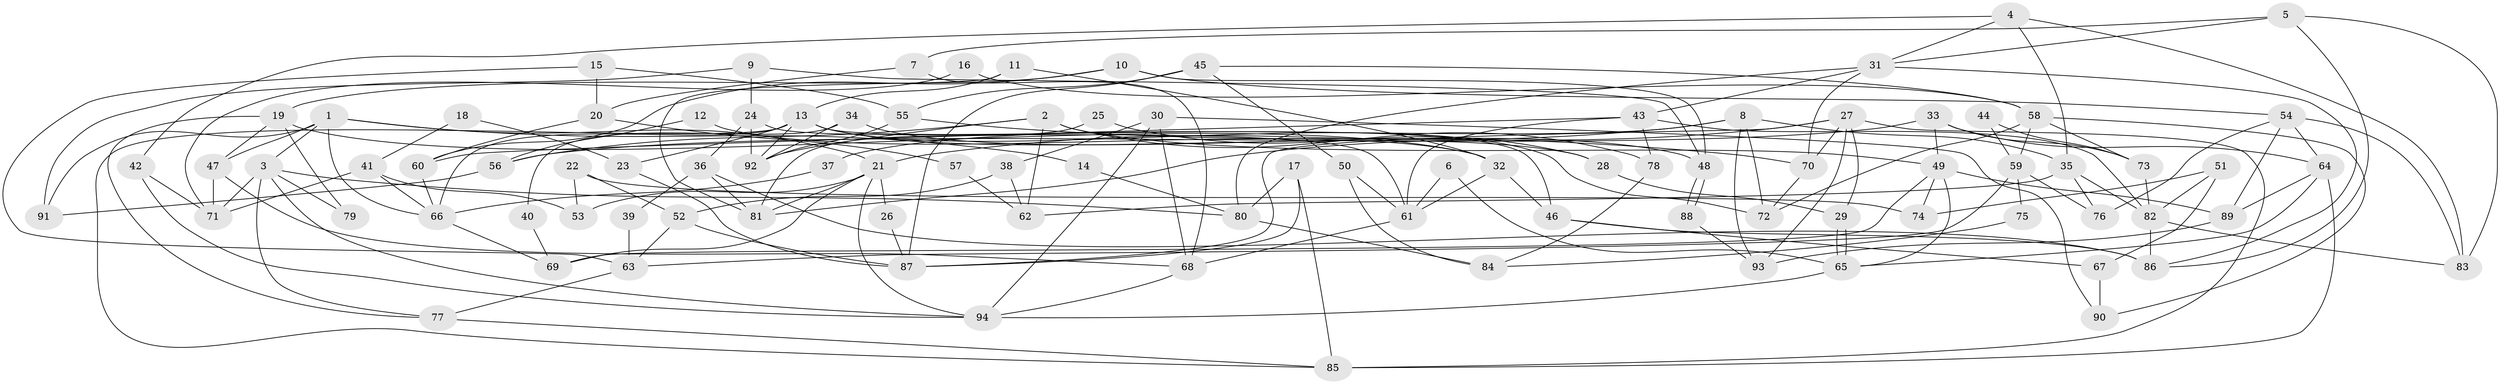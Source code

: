 // Generated by graph-tools (version 1.1) at 2025/11/02/27/25 16:11:24]
// undirected, 94 vertices, 188 edges
graph export_dot {
graph [start="1"]
  node [color=gray90,style=filled];
  1;
  2;
  3;
  4;
  5;
  6;
  7;
  8;
  9;
  10;
  11;
  12;
  13;
  14;
  15;
  16;
  17;
  18;
  19;
  20;
  21;
  22;
  23;
  24;
  25;
  26;
  27;
  28;
  29;
  30;
  31;
  32;
  33;
  34;
  35;
  36;
  37;
  38;
  39;
  40;
  41;
  42;
  43;
  44;
  45;
  46;
  47;
  48;
  49;
  50;
  51;
  52;
  53;
  54;
  55;
  56;
  57;
  58;
  59;
  60;
  61;
  62;
  63;
  64;
  65;
  66;
  67;
  68;
  69;
  70;
  71;
  72;
  73;
  74;
  75;
  76;
  77;
  78;
  79;
  80;
  81;
  82;
  83;
  84;
  85;
  86;
  87;
  88;
  89;
  90;
  91;
  92;
  93;
  94;
  1 -- 21;
  1 -- 66;
  1 -- 3;
  1 -- 14;
  1 -- 47;
  1 -- 91;
  2 -- 62;
  2 -- 78;
  2 -- 49;
  2 -- 56;
  2 -- 92;
  3 -- 71;
  3 -- 77;
  3 -- 79;
  3 -- 80;
  3 -- 94;
  4 -- 83;
  4 -- 35;
  4 -- 31;
  4 -- 42;
  5 -- 31;
  5 -- 83;
  5 -- 7;
  5 -- 86;
  6 -- 61;
  6 -- 65;
  7 -- 68;
  7 -- 20;
  8 -- 35;
  8 -- 21;
  8 -- 37;
  8 -- 72;
  8 -- 93;
  9 -- 91;
  9 -- 24;
  9 -- 48;
  10 -- 48;
  10 -- 19;
  10 -- 54;
  10 -- 60;
  11 -- 13;
  11 -- 32;
  11 -- 81;
  12 -- 32;
  12 -- 56;
  13 -- 72;
  13 -- 92;
  13 -- 23;
  13 -- 28;
  13 -- 46;
  13 -- 66;
  13 -- 85;
  14 -- 80;
  15 -- 20;
  15 -- 55;
  15 -- 63;
  16 -- 71;
  16 -- 58;
  17 -- 85;
  17 -- 80;
  17 -- 87;
  18 -- 23;
  18 -- 41;
  19 -- 77;
  19 -- 32;
  19 -- 47;
  19 -- 79;
  20 -- 60;
  20 -- 57;
  21 -- 81;
  21 -- 94;
  21 -- 26;
  21 -- 53;
  21 -- 69;
  22 -- 53;
  22 -- 52;
  22 -- 74;
  23 -- 87;
  24 -- 36;
  24 -- 61;
  24 -- 92;
  25 -- 81;
  25 -- 28;
  26 -- 87;
  27 -- 70;
  27 -- 93;
  27 -- 29;
  27 -- 81;
  27 -- 85;
  27 -- 87;
  28 -- 29;
  29 -- 65;
  29 -- 65;
  30 -- 94;
  30 -- 68;
  30 -- 38;
  30 -- 90;
  31 -- 86;
  31 -- 43;
  31 -- 70;
  31 -- 80;
  32 -- 46;
  32 -- 61;
  33 -- 49;
  33 -- 64;
  33 -- 56;
  33 -- 73;
  34 -- 48;
  34 -- 92;
  34 -- 40;
  35 -- 82;
  35 -- 76;
  35 -- 62;
  36 -- 86;
  36 -- 81;
  36 -- 39;
  37 -- 66;
  38 -- 52;
  38 -- 62;
  39 -- 63;
  40 -- 69;
  41 -- 66;
  41 -- 71;
  41 -- 53;
  42 -- 94;
  42 -- 71;
  43 -- 60;
  43 -- 61;
  43 -- 78;
  43 -- 82;
  44 -- 59;
  44 -- 73;
  45 -- 55;
  45 -- 87;
  45 -- 50;
  45 -- 58;
  46 -- 67;
  46 -- 86;
  47 -- 68;
  47 -- 71;
  48 -- 88;
  48 -- 88;
  49 -- 89;
  49 -- 65;
  49 -- 69;
  49 -- 74;
  50 -- 61;
  50 -- 84;
  51 -- 82;
  51 -- 74;
  51 -- 67;
  52 -- 63;
  52 -- 87;
  54 -- 64;
  54 -- 76;
  54 -- 83;
  54 -- 89;
  55 -- 70;
  55 -- 92;
  56 -- 91;
  57 -- 62;
  58 -- 73;
  58 -- 59;
  58 -- 72;
  58 -- 90;
  59 -- 63;
  59 -- 75;
  59 -- 76;
  60 -- 66;
  61 -- 68;
  63 -- 77;
  64 -- 65;
  64 -- 85;
  64 -- 89;
  65 -- 94;
  66 -- 69;
  67 -- 90;
  68 -- 94;
  70 -- 72;
  73 -- 82;
  75 -- 84;
  77 -- 85;
  78 -- 84;
  80 -- 84;
  82 -- 86;
  82 -- 83;
  88 -- 93;
  89 -- 93;
}
